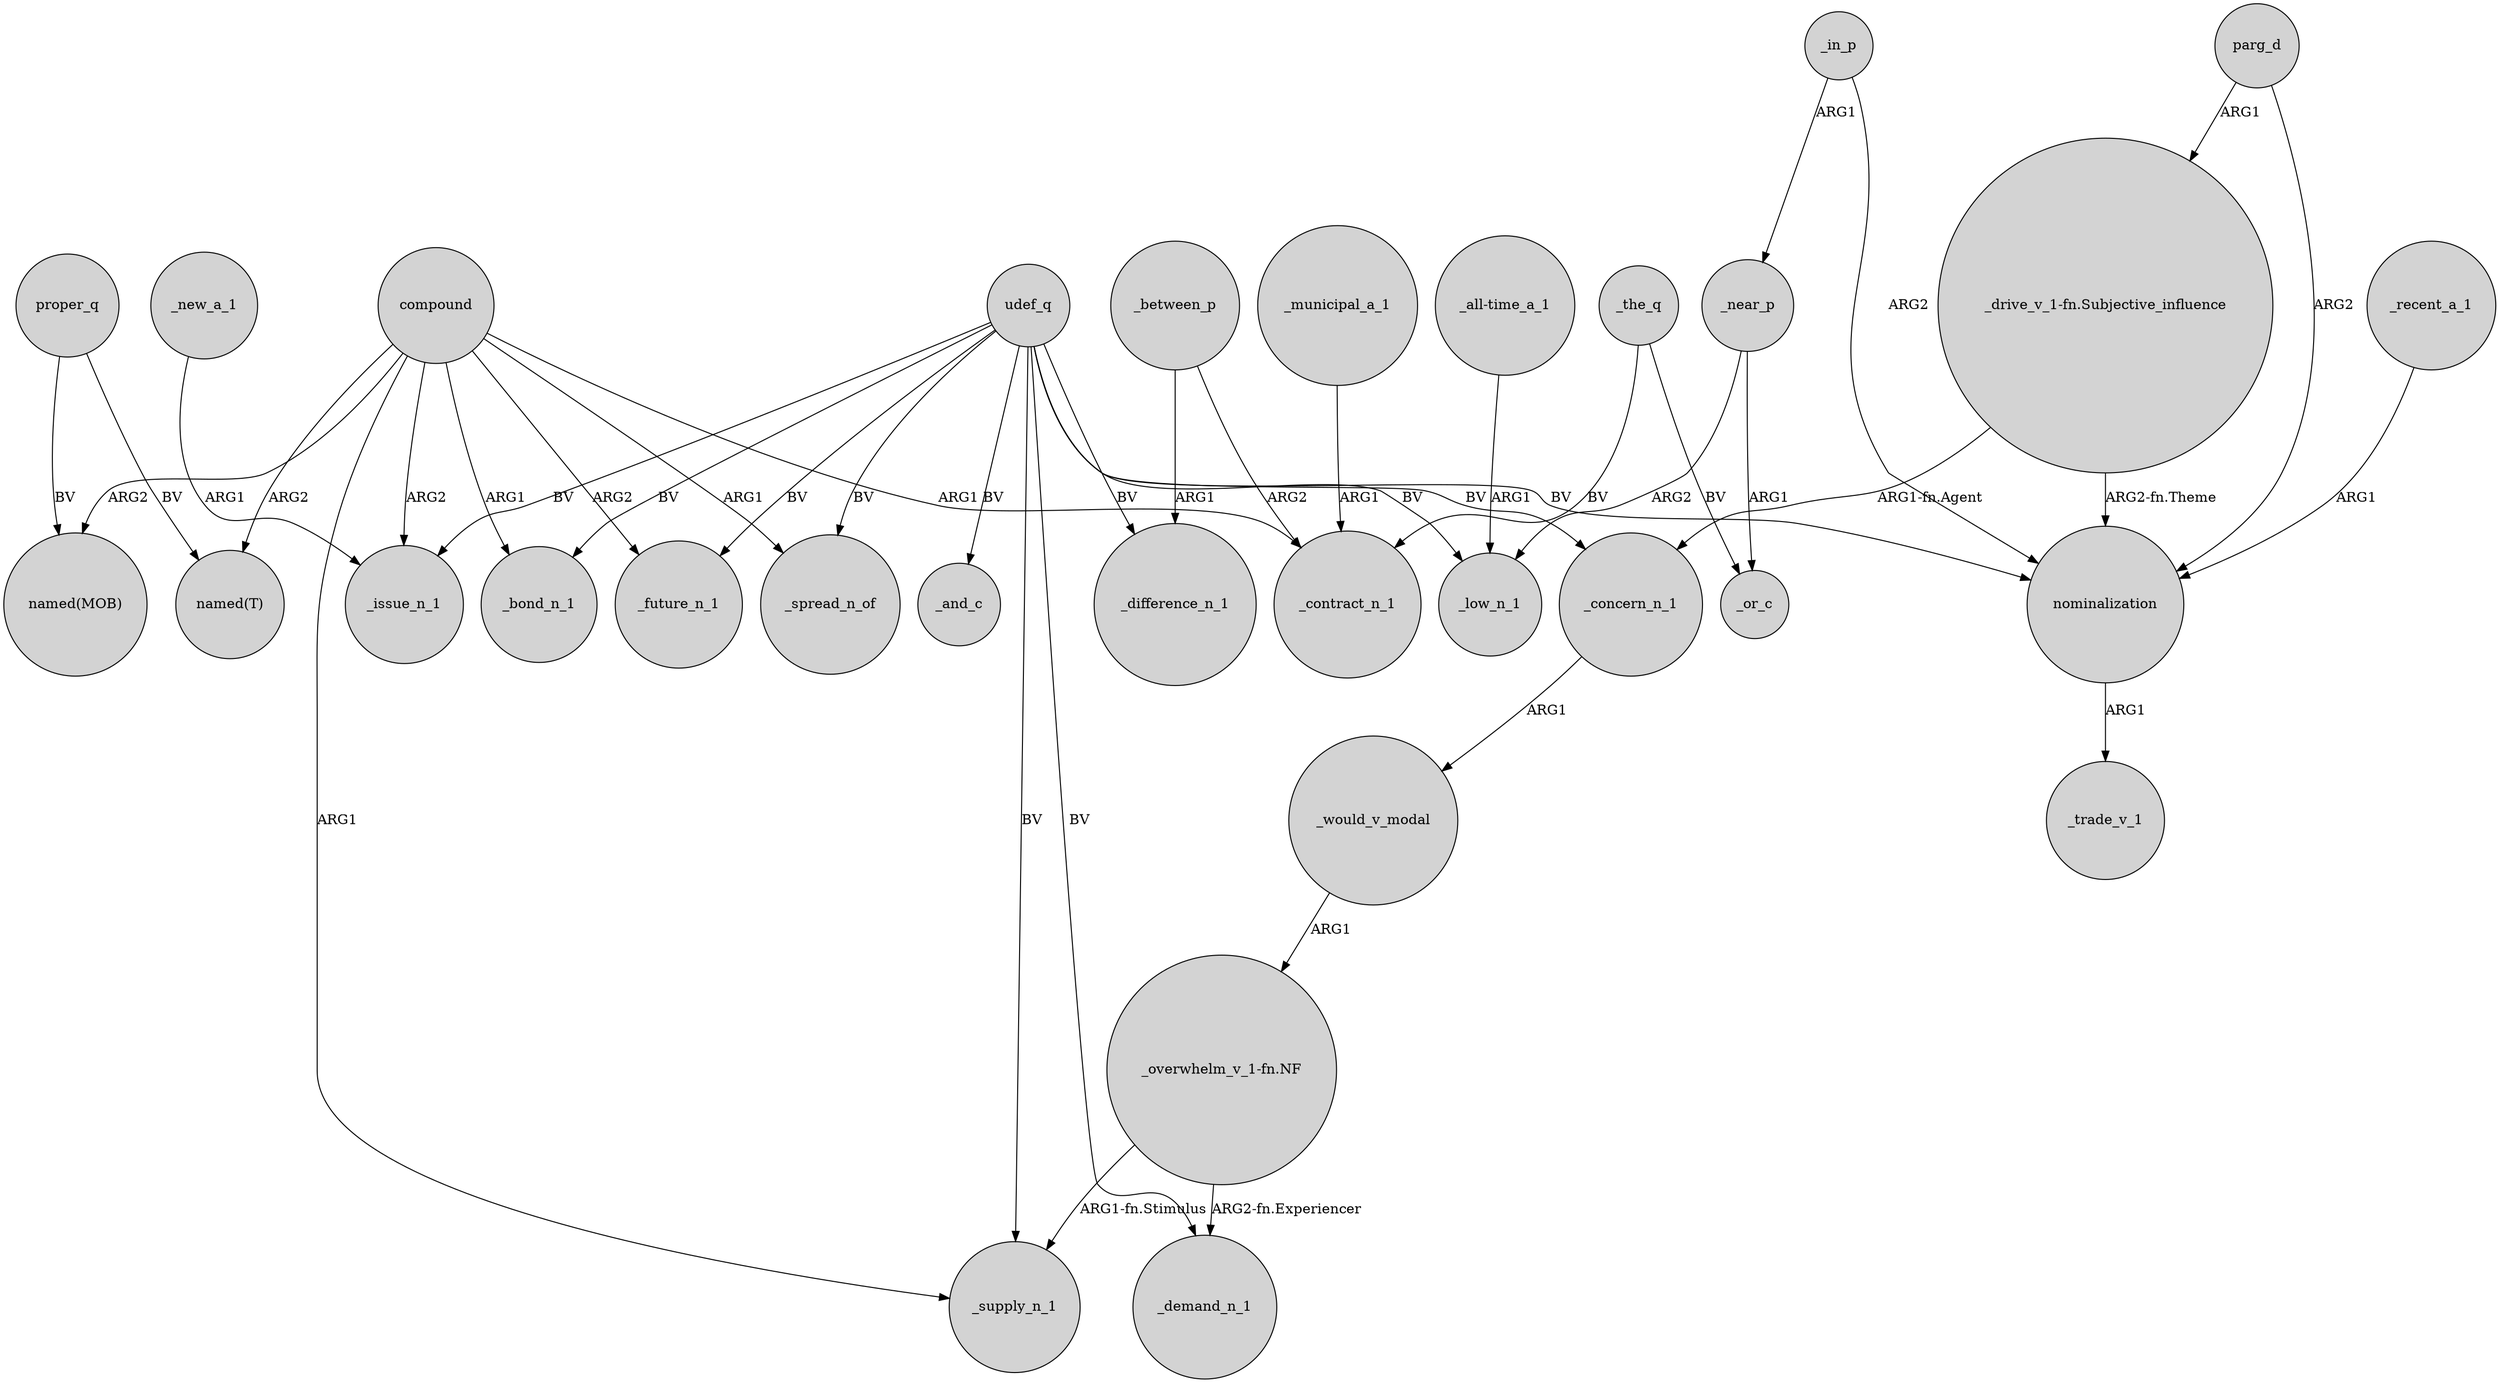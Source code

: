digraph {
	node [shape=circle style=filled]
	_concern_n_1 -> _would_v_modal [label=ARG1]
	_the_q -> _or_c [label=BV]
	proper_q -> "named(MOB)" [label=BV]
	compound -> "named(T)" [label=ARG2]
	_near_p -> _or_c [label=ARG1]
	udef_q -> _low_n_1 [label=BV]
	udef_q -> _spread_n_of [label=BV]
	_would_v_modal -> "_overwhelm_v_1-fn.NF" [label=ARG1]
	"_drive_v_1-fn.Subjective_influence" -> _concern_n_1 [label="ARG1-fn.Agent"]
	compound -> _bond_n_1 [label=ARG1]
	proper_q -> "named(T)" [label=BV]
	_in_p -> _near_p [label=ARG1]
	_near_p -> _low_n_1 [label=ARG2]
	compound -> _contract_n_1 [label=ARG1]
	nominalization -> _trade_v_1 [label=ARG1]
	compound -> _future_n_1 [label=ARG2]
	udef_q -> _supply_n_1 [label=BV]
	_the_q -> _contract_n_1 [label=BV]
	udef_q -> _bond_n_1 [label=BV]
	"_drive_v_1-fn.Subjective_influence" -> nominalization [label="ARG2-fn.Theme"]
	parg_d -> "_drive_v_1-fn.Subjective_influence" [label=ARG1]
	parg_d -> nominalization [label=ARG2]
	udef_q -> _concern_n_1 [label=BV]
	"_overwhelm_v_1-fn.NF" -> _demand_n_1 [label="ARG2-fn.Experiencer"]
	udef_q -> _demand_n_1 [label=BV]
	_between_p -> _contract_n_1 [label=ARG2]
	udef_q -> _future_n_1 [label=BV]
	udef_q -> _issue_n_1 [label=BV]
	compound -> _supply_n_1 [label=ARG1]
	_municipal_a_1 -> _contract_n_1 [label=ARG1]
	udef_q -> nominalization [label=BV]
	compound -> _spread_n_of [label=ARG1]
	compound -> "named(MOB)" [label=ARG2]
	compound -> _issue_n_1 [label=ARG2]
	"_all-time_a_1" -> _low_n_1 [label=ARG1]
	_between_p -> _difference_n_1 [label=ARG1]
	udef_q -> _difference_n_1 [label=BV]
	_in_p -> nominalization [label=ARG2]
	udef_q -> _and_c [label=BV]
	_new_a_1 -> _issue_n_1 [label=ARG1]
	"_overwhelm_v_1-fn.NF" -> _supply_n_1 [label="ARG1-fn.Stimulus"]
	_recent_a_1 -> nominalization [label=ARG1]
}
